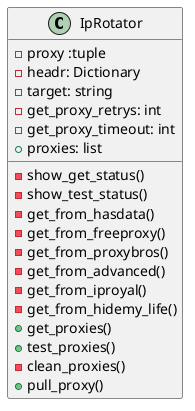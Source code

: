 @startuml
class IpRotator{
- proxy :tuple
- headr: Dictionary
- target: string
- get_proxy_retrys: int
- get_proxy_timeout: int
+ proxies: list

- show_get_status()
- show_test_status()
- get_from_hasdata()
- get_from_freeproxy()
- get_from_proxybros()
- get_from_advanced()
- get_from_iproyal()
- get_from_hidemy_life()
+ get_proxies()
+ test_proxies()
- clean_proxies()
+ pull_proxy()
}
@enduml
